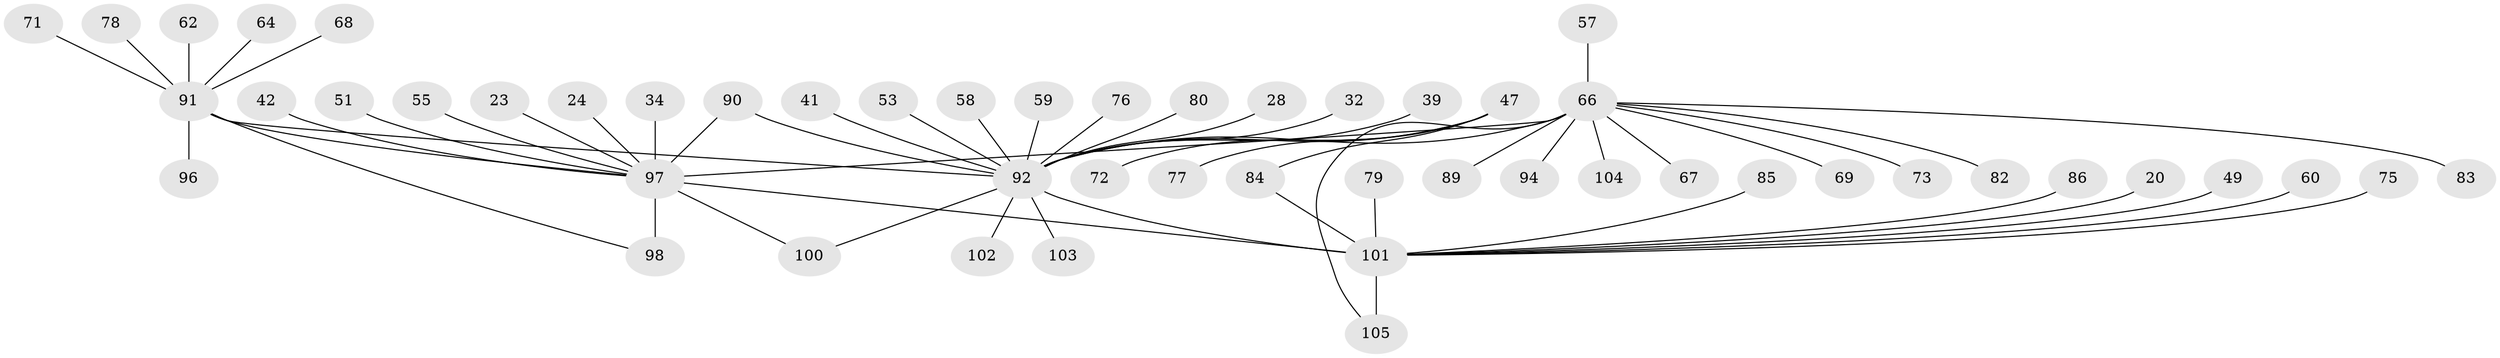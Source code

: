 // original degree distribution, {7: 0.01904761904761905, 12: 0.009523809523809525, 4: 0.06666666666666667, 13: 0.009523809523809525, 3: 0.10476190476190476, 2: 0.1523809523809524, 16: 0.009523809523809525, 6: 0.01904761904761905, 9: 0.01904761904761905, 5: 0.02857142857142857, 1: 0.5619047619047619}
// Generated by graph-tools (version 1.1) at 2025/47/03/09/25 04:47:31]
// undirected, 52 vertices, 58 edges
graph export_dot {
graph [start="1"]
  node [color=gray90,style=filled];
  20;
  23;
  24;
  28;
  32;
  34;
  39;
  41;
  42;
  47 [super="+8"];
  49;
  51 [super="+35"];
  53;
  55;
  57;
  58;
  59 [super="+45"];
  60;
  62;
  64;
  66 [super="+37+52"];
  67 [super="+43"];
  68;
  69;
  71;
  72;
  73;
  75;
  76;
  77;
  78;
  79 [super="+26"];
  80;
  82;
  83;
  84;
  85 [super="+48"];
  86;
  89 [super="+12"];
  90;
  91 [super="+65"];
  92 [super="+19+54+2+87"];
  94;
  96;
  97 [super="+16+88+13"];
  98 [super="+95"];
  100 [super="+99"];
  101 [super="+11"];
  102 [super="+56"];
  103;
  104;
  105 [super="+36+81"];
  20 -- 101;
  23 -- 97;
  24 -- 97;
  28 -- 92;
  32 -- 92;
  34 -- 97;
  39 -- 92;
  41 -- 92;
  42 -- 97;
  47 -- 72;
  47 -- 84;
  47 -- 77;
  47 -- 92 [weight=3];
  49 -- 101;
  51 -- 97;
  53 -- 92;
  55 -- 97;
  57 -- 66;
  58 -- 92;
  59 -- 92;
  60 -- 101;
  62 -- 91;
  64 -- 91;
  66 -- 67;
  66 -- 69;
  66 -- 104;
  66 -- 73;
  66 -- 82;
  66 -- 83;
  66 -- 89;
  66 -- 92 [weight=3];
  66 -- 94;
  66 -- 97 [weight=3];
  66 -- 105;
  68 -- 91;
  71 -- 91;
  75 -- 101;
  76 -- 92;
  78 -- 91;
  79 -- 101;
  80 -- 92;
  84 -- 101;
  85 -- 101;
  86 -- 101;
  90 -- 92;
  90 -- 97;
  91 -- 98;
  91 -- 92 [weight=5];
  91 -- 96;
  91 -- 97;
  92 -- 103;
  92 -- 102;
  92 -- 100;
  92 -- 101 [weight=3];
  97 -- 98 [weight=2];
  97 -- 100;
  97 -- 101 [weight=2];
  101 -- 105 [weight=2];
}
